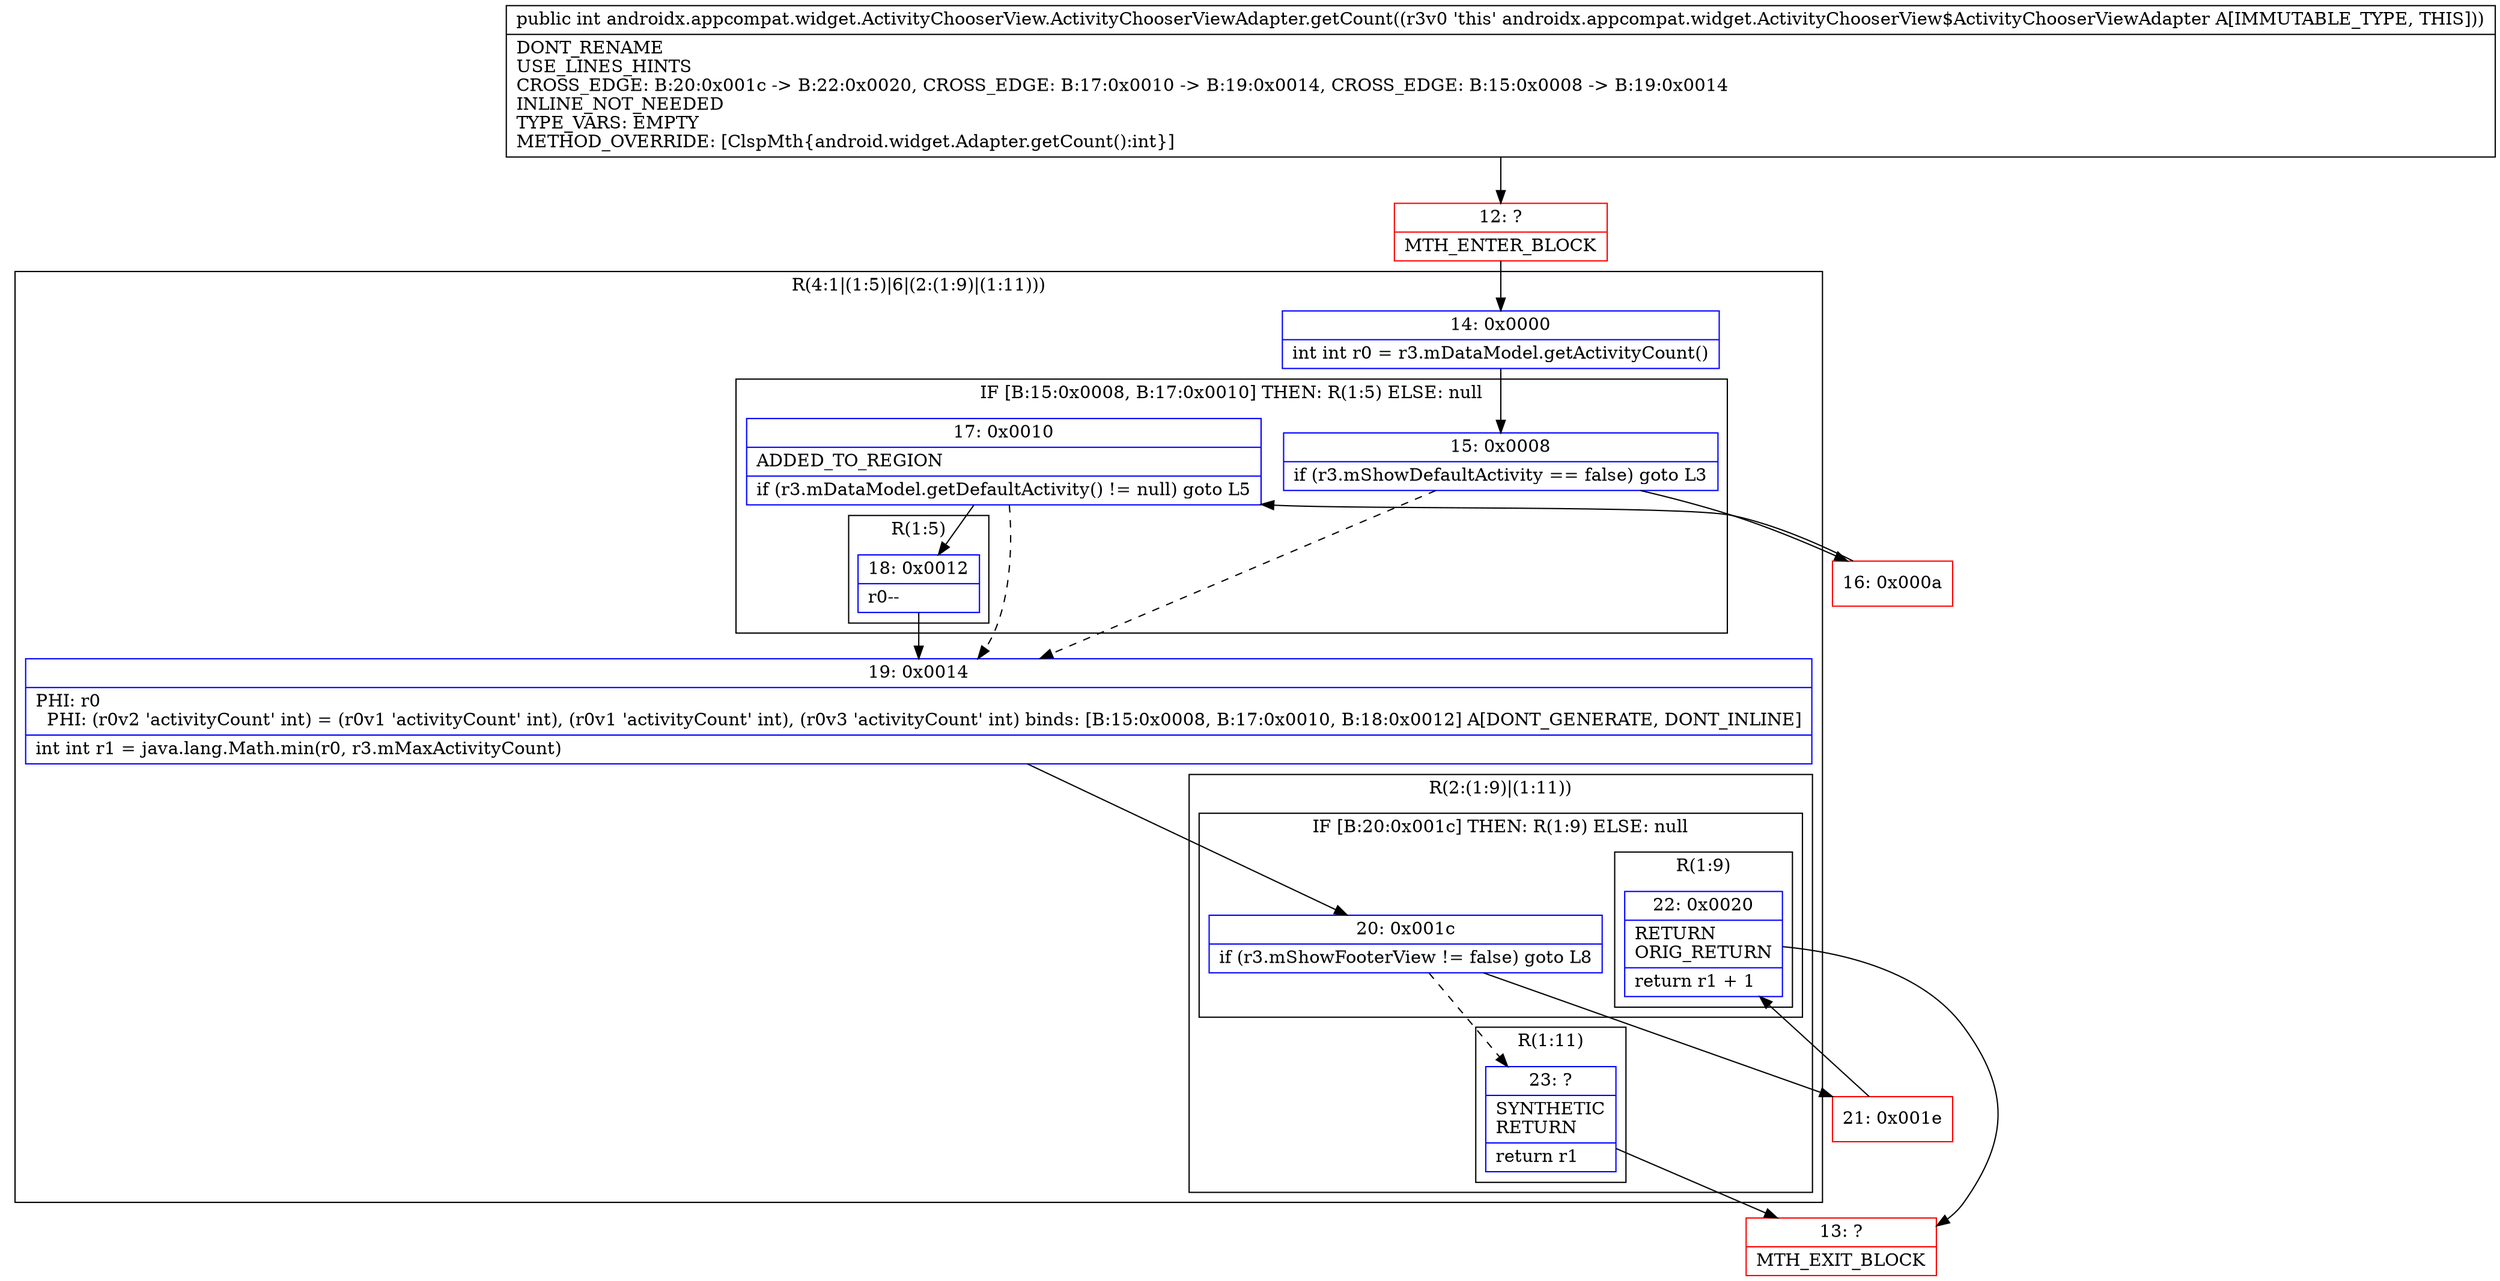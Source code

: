 digraph "CFG forandroidx.appcompat.widget.ActivityChooserView.ActivityChooserViewAdapter.getCount()I" {
subgraph cluster_Region_256428932 {
label = "R(4:1|(1:5)|6|(2:(1:9)|(1:11)))";
node [shape=record,color=blue];
Node_14 [shape=record,label="{14\:\ 0x0000|int int r0 = r3.mDataModel.getActivityCount()\l}"];
subgraph cluster_IfRegion_683764804 {
label = "IF [B:15:0x0008, B:17:0x0010] THEN: R(1:5) ELSE: null";
node [shape=record,color=blue];
Node_15 [shape=record,label="{15\:\ 0x0008|if (r3.mShowDefaultActivity == false) goto L3\l}"];
Node_17 [shape=record,label="{17\:\ 0x0010|ADDED_TO_REGION\l|if (r3.mDataModel.getDefaultActivity() != null) goto L5\l}"];
subgraph cluster_Region_1903215324 {
label = "R(1:5)";
node [shape=record,color=blue];
Node_18 [shape=record,label="{18\:\ 0x0012|r0\-\-\l}"];
}
}
Node_19 [shape=record,label="{19\:\ 0x0014|PHI: r0 \l  PHI: (r0v2 'activityCount' int) = (r0v1 'activityCount' int), (r0v1 'activityCount' int), (r0v3 'activityCount' int) binds: [B:15:0x0008, B:17:0x0010, B:18:0x0012] A[DONT_GENERATE, DONT_INLINE]\l|int int r1 = java.lang.Math.min(r0, r3.mMaxActivityCount)\l}"];
subgraph cluster_Region_388496032 {
label = "R(2:(1:9)|(1:11))";
node [shape=record,color=blue];
subgraph cluster_IfRegion_1912481941 {
label = "IF [B:20:0x001c] THEN: R(1:9) ELSE: null";
node [shape=record,color=blue];
Node_20 [shape=record,label="{20\:\ 0x001c|if (r3.mShowFooterView != false) goto L8\l}"];
subgraph cluster_Region_1045924908 {
label = "R(1:9)";
node [shape=record,color=blue];
Node_22 [shape=record,label="{22\:\ 0x0020|RETURN\lORIG_RETURN\l|return r1 + 1\l}"];
}
}
subgraph cluster_Region_906386797 {
label = "R(1:11)";
node [shape=record,color=blue];
Node_23 [shape=record,label="{23\:\ ?|SYNTHETIC\lRETURN\l|return r1\l}"];
}
}
}
Node_12 [shape=record,color=red,label="{12\:\ ?|MTH_ENTER_BLOCK\l}"];
Node_16 [shape=record,color=red,label="{16\:\ 0x000a}"];
Node_21 [shape=record,color=red,label="{21\:\ 0x001e}"];
Node_13 [shape=record,color=red,label="{13\:\ ?|MTH_EXIT_BLOCK\l}"];
MethodNode[shape=record,label="{public int androidx.appcompat.widget.ActivityChooserView.ActivityChooserViewAdapter.getCount((r3v0 'this' androidx.appcompat.widget.ActivityChooserView$ActivityChooserViewAdapter A[IMMUTABLE_TYPE, THIS]))  | DONT_RENAME\lUSE_LINES_HINTS\lCROSS_EDGE: B:20:0x001c \-\> B:22:0x0020, CROSS_EDGE: B:17:0x0010 \-\> B:19:0x0014, CROSS_EDGE: B:15:0x0008 \-\> B:19:0x0014\lINLINE_NOT_NEEDED\lTYPE_VARS: EMPTY\lMETHOD_OVERRIDE: [ClspMth\{android.widget.Adapter.getCount():int\}]\l}"];
MethodNode -> Node_12;Node_14 -> Node_15;
Node_15 -> Node_16;
Node_15 -> Node_19[style=dashed];
Node_17 -> Node_18;
Node_17 -> Node_19[style=dashed];
Node_18 -> Node_19;
Node_19 -> Node_20;
Node_20 -> Node_21;
Node_20 -> Node_23[style=dashed];
Node_22 -> Node_13;
Node_23 -> Node_13;
Node_12 -> Node_14;
Node_16 -> Node_17;
Node_21 -> Node_22;
}

